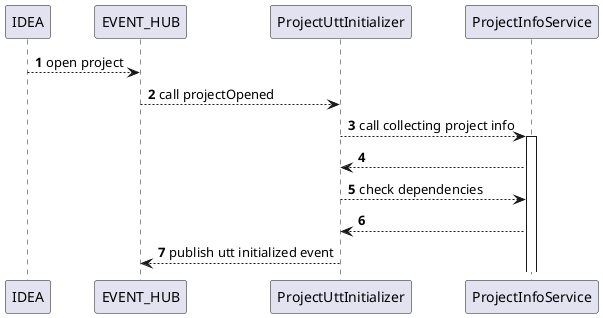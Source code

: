 @startuml
'https://plantuml.com/sequence-diagram

autonumber

IDEA --> EVENT_HUB : open project
EVENT_HUB --> ProjectUttInitializer : call projectOpened
ProjectUttInitializer --> ProjectInfoService : call collecting project info
activate ProjectInfoService
ProjectInfoService --> ProjectUttInitializer

ProjectUttInitializer --> ProjectInfoService : check dependencies
ProjectInfoService --> ProjectUttInitializer

ProjectUttInitializer --> EVENT_HUB : publish utt initialized event

@enduml